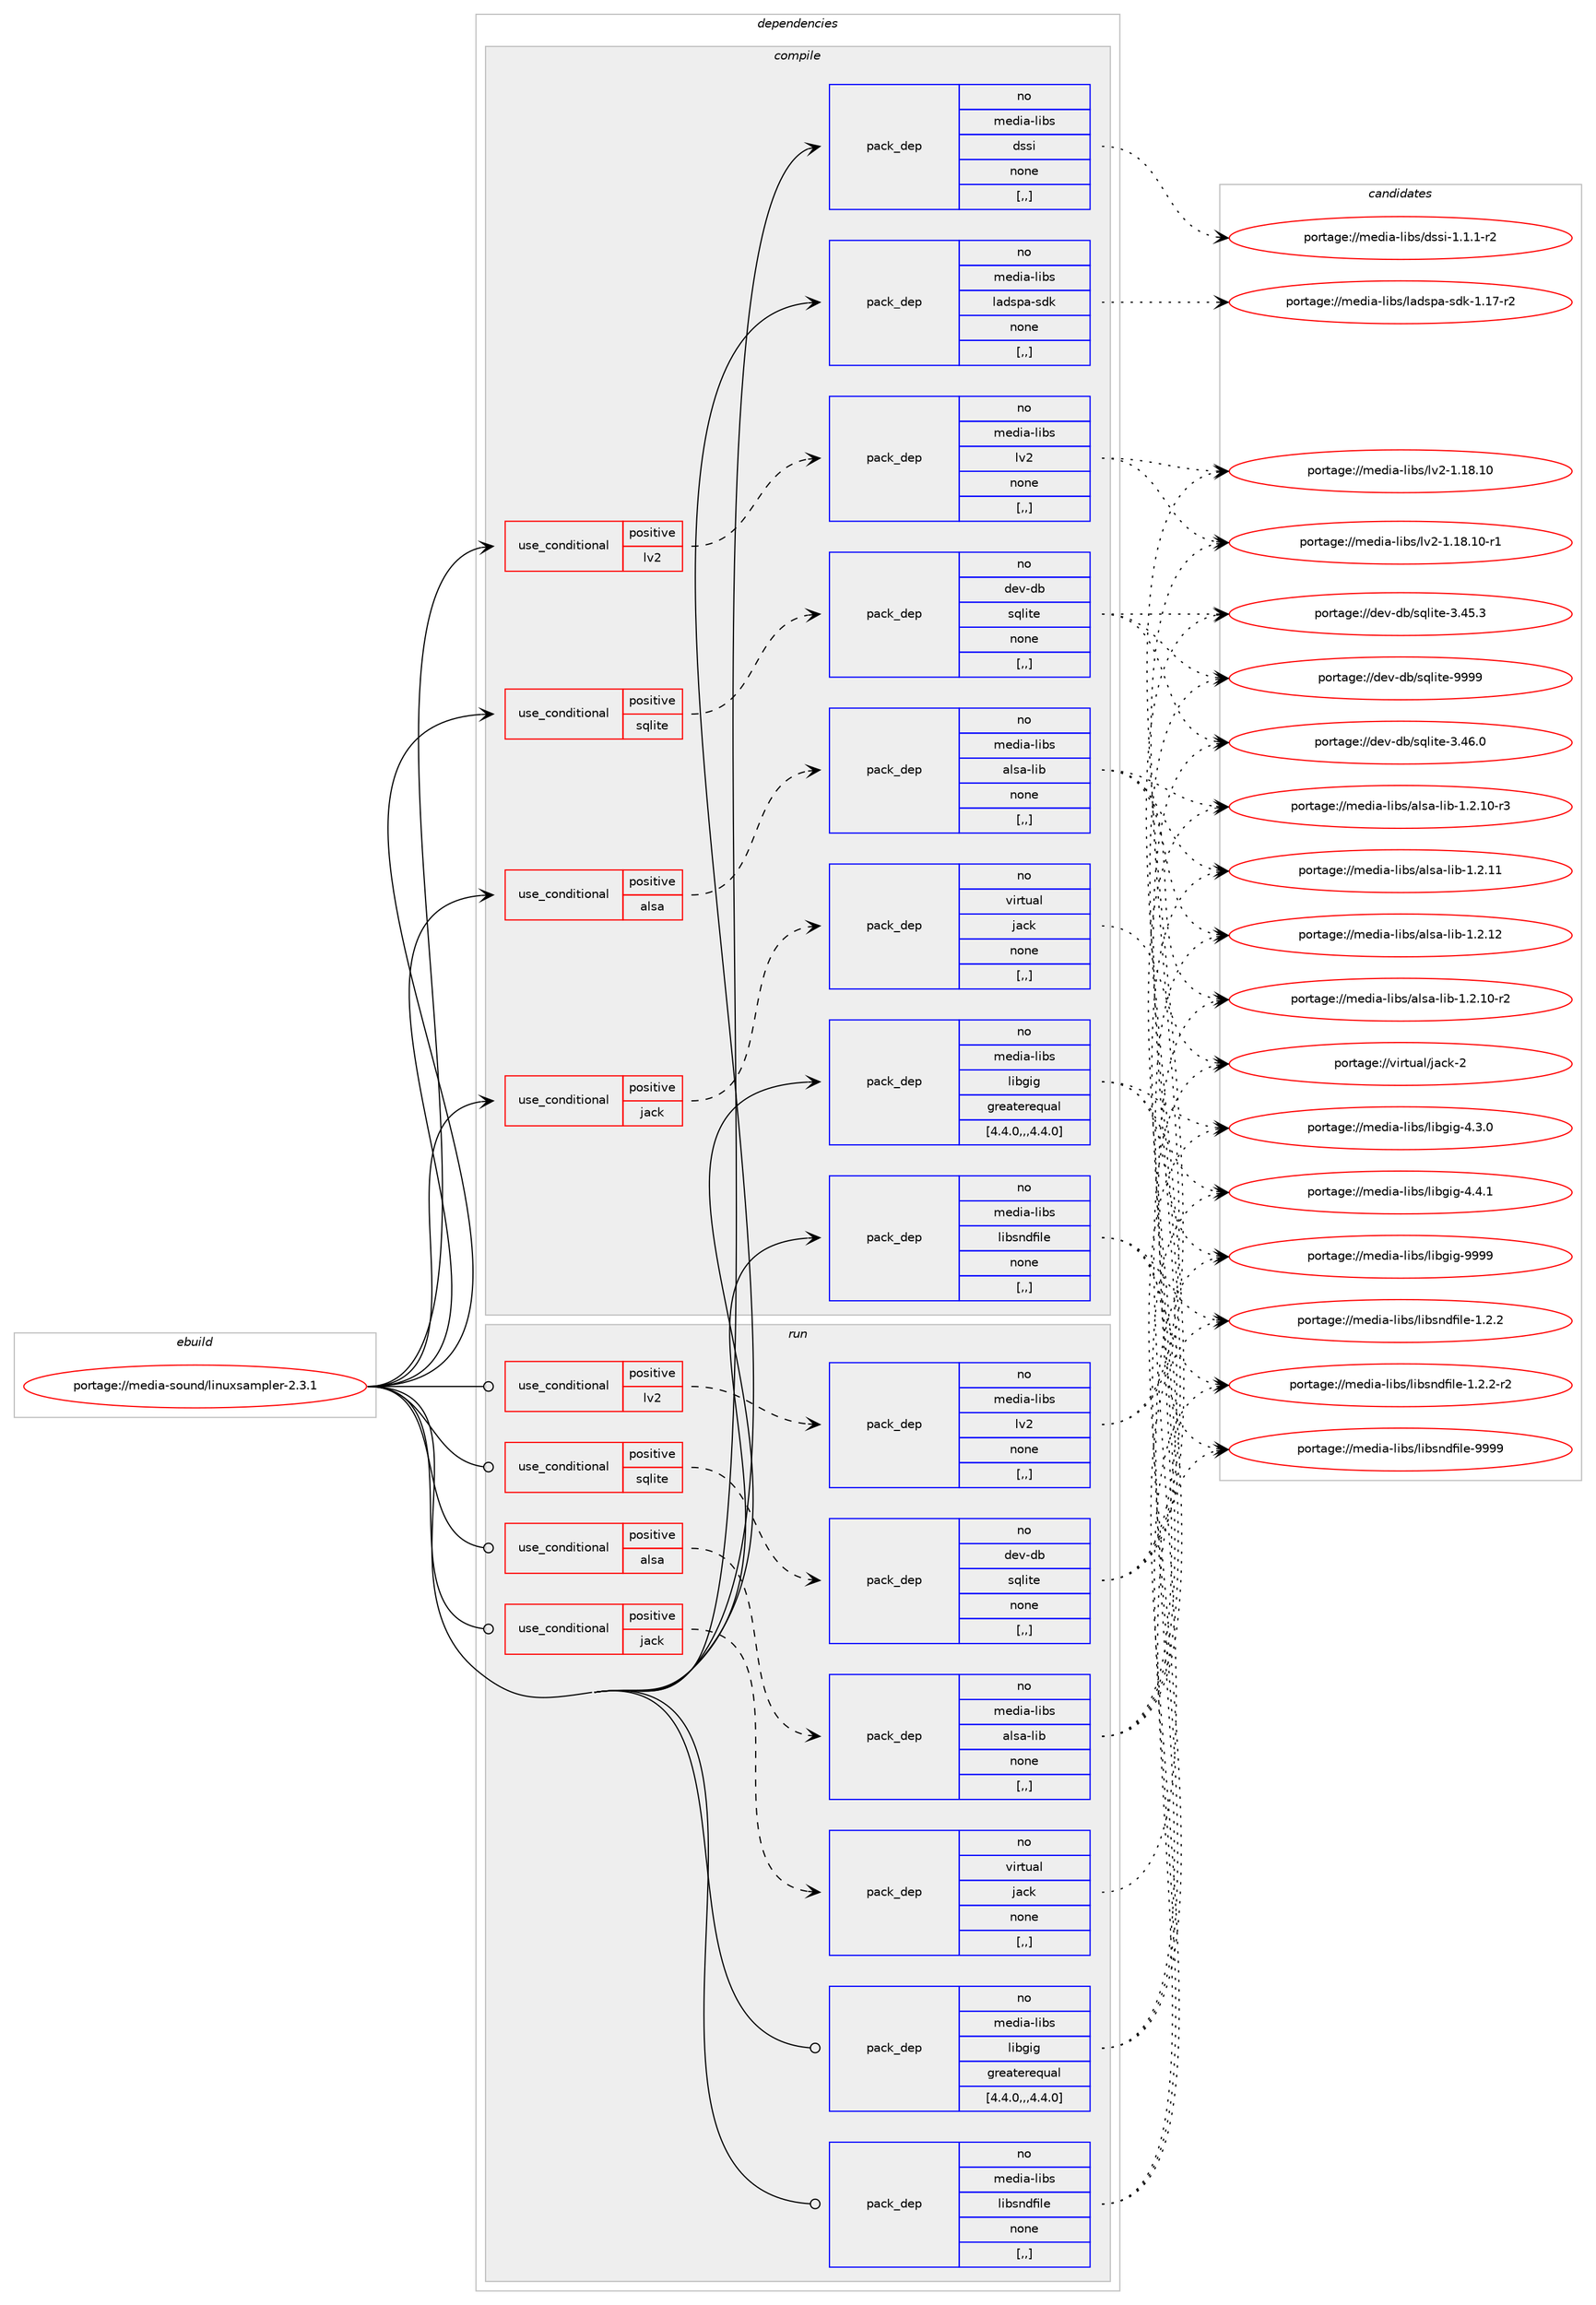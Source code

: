 digraph prolog {

# *************
# Graph options
# *************

newrank=true;
concentrate=true;
compound=true;
graph [rankdir=LR,fontname=Helvetica,fontsize=10,ranksep=1.5];#, ranksep=2.5, nodesep=0.2];
edge  [arrowhead=vee];
node  [fontname=Helvetica,fontsize=10];

# **********
# The ebuild
# **********

subgraph cluster_leftcol {
color=gray;
rank=same;
label=<<i>ebuild</i>>;
id [label="portage://media-sound/linuxsampler-2.3.1", color=red, width=4, href="../media-sound/linuxsampler-2.3.1.svg"];
}

# ****************
# The dependencies
# ****************

subgraph cluster_midcol {
color=gray;
label=<<i>dependencies</i>>;
subgraph cluster_compile {
fillcolor="#eeeeee";
style=filled;
label=<<i>compile</i>>;
subgraph cond78308 {
dependency309318 [label=<<TABLE BORDER="0" CELLBORDER="1" CELLSPACING="0" CELLPADDING="4"><TR><TD ROWSPAN="3" CELLPADDING="10">use_conditional</TD></TR><TR><TD>positive</TD></TR><TR><TD>alsa</TD></TR></TABLE>>, shape=none, color=red];
subgraph pack228611 {
dependency309319 [label=<<TABLE BORDER="0" CELLBORDER="1" CELLSPACING="0" CELLPADDING="4" WIDTH="220"><TR><TD ROWSPAN="6" CELLPADDING="30">pack_dep</TD></TR><TR><TD WIDTH="110">no</TD></TR><TR><TD>media-libs</TD></TR><TR><TD>alsa-lib</TD></TR><TR><TD>none</TD></TR><TR><TD>[,,]</TD></TR></TABLE>>, shape=none, color=blue];
}
dependency309318:e -> dependency309319:w [weight=20,style="dashed",arrowhead="vee"];
}
id:e -> dependency309318:w [weight=20,style="solid",arrowhead="vee"];
subgraph cond78309 {
dependency309320 [label=<<TABLE BORDER="0" CELLBORDER="1" CELLSPACING="0" CELLPADDING="4"><TR><TD ROWSPAN="3" CELLPADDING="10">use_conditional</TD></TR><TR><TD>positive</TD></TR><TR><TD>jack</TD></TR></TABLE>>, shape=none, color=red];
subgraph pack228612 {
dependency309321 [label=<<TABLE BORDER="0" CELLBORDER="1" CELLSPACING="0" CELLPADDING="4" WIDTH="220"><TR><TD ROWSPAN="6" CELLPADDING="30">pack_dep</TD></TR><TR><TD WIDTH="110">no</TD></TR><TR><TD>virtual</TD></TR><TR><TD>jack</TD></TR><TR><TD>none</TD></TR><TR><TD>[,,]</TD></TR></TABLE>>, shape=none, color=blue];
}
dependency309320:e -> dependency309321:w [weight=20,style="dashed",arrowhead="vee"];
}
id:e -> dependency309320:w [weight=20,style="solid",arrowhead="vee"];
subgraph cond78310 {
dependency309322 [label=<<TABLE BORDER="0" CELLBORDER="1" CELLSPACING="0" CELLPADDING="4"><TR><TD ROWSPAN="3" CELLPADDING="10">use_conditional</TD></TR><TR><TD>positive</TD></TR><TR><TD>lv2</TD></TR></TABLE>>, shape=none, color=red];
subgraph pack228613 {
dependency309323 [label=<<TABLE BORDER="0" CELLBORDER="1" CELLSPACING="0" CELLPADDING="4" WIDTH="220"><TR><TD ROWSPAN="6" CELLPADDING="30">pack_dep</TD></TR><TR><TD WIDTH="110">no</TD></TR><TR><TD>media-libs</TD></TR><TR><TD>lv2</TD></TR><TR><TD>none</TD></TR><TR><TD>[,,]</TD></TR></TABLE>>, shape=none, color=blue];
}
dependency309322:e -> dependency309323:w [weight=20,style="dashed",arrowhead="vee"];
}
id:e -> dependency309322:w [weight=20,style="solid",arrowhead="vee"];
subgraph cond78311 {
dependency309324 [label=<<TABLE BORDER="0" CELLBORDER="1" CELLSPACING="0" CELLPADDING="4"><TR><TD ROWSPAN="3" CELLPADDING="10">use_conditional</TD></TR><TR><TD>positive</TD></TR><TR><TD>sqlite</TD></TR></TABLE>>, shape=none, color=red];
subgraph pack228614 {
dependency309325 [label=<<TABLE BORDER="0" CELLBORDER="1" CELLSPACING="0" CELLPADDING="4" WIDTH="220"><TR><TD ROWSPAN="6" CELLPADDING="30">pack_dep</TD></TR><TR><TD WIDTH="110">no</TD></TR><TR><TD>dev-db</TD></TR><TR><TD>sqlite</TD></TR><TR><TD>none</TD></TR><TR><TD>[,,]</TD></TR></TABLE>>, shape=none, color=blue];
}
dependency309324:e -> dependency309325:w [weight=20,style="dashed",arrowhead="vee"];
}
id:e -> dependency309324:w [weight=20,style="solid",arrowhead="vee"];
subgraph pack228615 {
dependency309326 [label=<<TABLE BORDER="0" CELLBORDER="1" CELLSPACING="0" CELLPADDING="4" WIDTH="220"><TR><TD ROWSPAN="6" CELLPADDING="30">pack_dep</TD></TR><TR><TD WIDTH="110">no</TD></TR><TR><TD>media-libs</TD></TR><TR><TD>dssi</TD></TR><TR><TD>none</TD></TR><TR><TD>[,,]</TD></TR></TABLE>>, shape=none, color=blue];
}
id:e -> dependency309326:w [weight=20,style="solid",arrowhead="vee"];
subgraph pack228616 {
dependency309327 [label=<<TABLE BORDER="0" CELLBORDER="1" CELLSPACING="0" CELLPADDING="4" WIDTH="220"><TR><TD ROWSPAN="6" CELLPADDING="30">pack_dep</TD></TR><TR><TD WIDTH="110">no</TD></TR><TR><TD>media-libs</TD></TR><TR><TD>ladspa-sdk</TD></TR><TR><TD>none</TD></TR><TR><TD>[,,]</TD></TR></TABLE>>, shape=none, color=blue];
}
id:e -> dependency309327:w [weight=20,style="solid",arrowhead="vee"];
subgraph pack228617 {
dependency309328 [label=<<TABLE BORDER="0" CELLBORDER="1" CELLSPACING="0" CELLPADDING="4" WIDTH="220"><TR><TD ROWSPAN="6" CELLPADDING="30">pack_dep</TD></TR><TR><TD WIDTH="110">no</TD></TR><TR><TD>media-libs</TD></TR><TR><TD>libgig</TD></TR><TR><TD>greaterequal</TD></TR><TR><TD>[4.4.0,,,4.4.0]</TD></TR></TABLE>>, shape=none, color=blue];
}
id:e -> dependency309328:w [weight=20,style="solid",arrowhead="vee"];
subgraph pack228618 {
dependency309329 [label=<<TABLE BORDER="0" CELLBORDER="1" CELLSPACING="0" CELLPADDING="4" WIDTH="220"><TR><TD ROWSPAN="6" CELLPADDING="30">pack_dep</TD></TR><TR><TD WIDTH="110">no</TD></TR><TR><TD>media-libs</TD></TR><TR><TD>libsndfile</TD></TR><TR><TD>none</TD></TR><TR><TD>[,,]</TD></TR></TABLE>>, shape=none, color=blue];
}
id:e -> dependency309329:w [weight=20,style="solid",arrowhead="vee"];
}
subgraph cluster_compileandrun {
fillcolor="#eeeeee";
style=filled;
label=<<i>compile and run</i>>;
}
subgraph cluster_run {
fillcolor="#eeeeee";
style=filled;
label=<<i>run</i>>;
subgraph cond78312 {
dependency309330 [label=<<TABLE BORDER="0" CELLBORDER="1" CELLSPACING="0" CELLPADDING="4"><TR><TD ROWSPAN="3" CELLPADDING="10">use_conditional</TD></TR><TR><TD>positive</TD></TR><TR><TD>alsa</TD></TR></TABLE>>, shape=none, color=red];
subgraph pack228619 {
dependency309331 [label=<<TABLE BORDER="0" CELLBORDER="1" CELLSPACING="0" CELLPADDING="4" WIDTH="220"><TR><TD ROWSPAN="6" CELLPADDING="30">pack_dep</TD></TR><TR><TD WIDTH="110">no</TD></TR><TR><TD>media-libs</TD></TR><TR><TD>alsa-lib</TD></TR><TR><TD>none</TD></TR><TR><TD>[,,]</TD></TR></TABLE>>, shape=none, color=blue];
}
dependency309330:e -> dependency309331:w [weight=20,style="dashed",arrowhead="vee"];
}
id:e -> dependency309330:w [weight=20,style="solid",arrowhead="odot"];
subgraph cond78313 {
dependency309332 [label=<<TABLE BORDER="0" CELLBORDER="1" CELLSPACING="0" CELLPADDING="4"><TR><TD ROWSPAN="3" CELLPADDING="10">use_conditional</TD></TR><TR><TD>positive</TD></TR><TR><TD>jack</TD></TR></TABLE>>, shape=none, color=red];
subgraph pack228620 {
dependency309333 [label=<<TABLE BORDER="0" CELLBORDER="1" CELLSPACING="0" CELLPADDING="4" WIDTH="220"><TR><TD ROWSPAN="6" CELLPADDING="30">pack_dep</TD></TR><TR><TD WIDTH="110">no</TD></TR><TR><TD>virtual</TD></TR><TR><TD>jack</TD></TR><TR><TD>none</TD></TR><TR><TD>[,,]</TD></TR></TABLE>>, shape=none, color=blue];
}
dependency309332:e -> dependency309333:w [weight=20,style="dashed",arrowhead="vee"];
}
id:e -> dependency309332:w [weight=20,style="solid",arrowhead="odot"];
subgraph cond78314 {
dependency309334 [label=<<TABLE BORDER="0" CELLBORDER="1" CELLSPACING="0" CELLPADDING="4"><TR><TD ROWSPAN="3" CELLPADDING="10">use_conditional</TD></TR><TR><TD>positive</TD></TR><TR><TD>lv2</TD></TR></TABLE>>, shape=none, color=red];
subgraph pack228621 {
dependency309335 [label=<<TABLE BORDER="0" CELLBORDER="1" CELLSPACING="0" CELLPADDING="4" WIDTH="220"><TR><TD ROWSPAN="6" CELLPADDING="30">pack_dep</TD></TR><TR><TD WIDTH="110">no</TD></TR><TR><TD>media-libs</TD></TR><TR><TD>lv2</TD></TR><TR><TD>none</TD></TR><TR><TD>[,,]</TD></TR></TABLE>>, shape=none, color=blue];
}
dependency309334:e -> dependency309335:w [weight=20,style="dashed",arrowhead="vee"];
}
id:e -> dependency309334:w [weight=20,style="solid",arrowhead="odot"];
subgraph cond78315 {
dependency309336 [label=<<TABLE BORDER="0" CELLBORDER="1" CELLSPACING="0" CELLPADDING="4"><TR><TD ROWSPAN="3" CELLPADDING="10">use_conditional</TD></TR><TR><TD>positive</TD></TR><TR><TD>sqlite</TD></TR></TABLE>>, shape=none, color=red];
subgraph pack228622 {
dependency309337 [label=<<TABLE BORDER="0" CELLBORDER="1" CELLSPACING="0" CELLPADDING="4" WIDTH="220"><TR><TD ROWSPAN="6" CELLPADDING="30">pack_dep</TD></TR><TR><TD WIDTH="110">no</TD></TR><TR><TD>dev-db</TD></TR><TR><TD>sqlite</TD></TR><TR><TD>none</TD></TR><TR><TD>[,,]</TD></TR></TABLE>>, shape=none, color=blue];
}
dependency309336:e -> dependency309337:w [weight=20,style="dashed",arrowhead="vee"];
}
id:e -> dependency309336:w [weight=20,style="solid",arrowhead="odot"];
subgraph pack228623 {
dependency309338 [label=<<TABLE BORDER="0" CELLBORDER="1" CELLSPACING="0" CELLPADDING="4" WIDTH="220"><TR><TD ROWSPAN="6" CELLPADDING="30">pack_dep</TD></TR><TR><TD WIDTH="110">no</TD></TR><TR><TD>media-libs</TD></TR><TR><TD>libgig</TD></TR><TR><TD>greaterequal</TD></TR><TR><TD>[4.4.0,,,4.4.0]</TD></TR></TABLE>>, shape=none, color=blue];
}
id:e -> dependency309338:w [weight=20,style="solid",arrowhead="odot"];
subgraph pack228624 {
dependency309339 [label=<<TABLE BORDER="0" CELLBORDER="1" CELLSPACING="0" CELLPADDING="4" WIDTH="220"><TR><TD ROWSPAN="6" CELLPADDING="30">pack_dep</TD></TR><TR><TD WIDTH="110">no</TD></TR><TR><TD>media-libs</TD></TR><TR><TD>libsndfile</TD></TR><TR><TD>none</TD></TR><TR><TD>[,,]</TD></TR></TABLE>>, shape=none, color=blue];
}
id:e -> dependency309339:w [weight=20,style="solid",arrowhead="odot"];
}
}

# **************
# The candidates
# **************

subgraph cluster_choices {
rank=same;
color=gray;
label=<<i>candidates</i>>;

subgraph choice228611 {
color=black;
nodesep=1;
choice1091011001059745108105981154797108115974510810598454946504649484511450 [label="portage://media-libs/alsa-lib-1.2.10-r2", color=red, width=4,href="../media-libs/alsa-lib-1.2.10-r2.svg"];
choice1091011001059745108105981154797108115974510810598454946504649484511451 [label="portage://media-libs/alsa-lib-1.2.10-r3", color=red, width=4,href="../media-libs/alsa-lib-1.2.10-r3.svg"];
choice109101100105974510810598115479710811597451081059845494650464949 [label="portage://media-libs/alsa-lib-1.2.11", color=red, width=4,href="../media-libs/alsa-lib-1.2.11.svg"];
choice109101100105974510810598115479710811597451081059845494650464950 [label="portage://media-libs/alsa-lib-1.2.12", color=red, width=4,href="../media-libs/alsa-lib-1.2.12.svg"];
dependency309319:e -> choice1091011001059745108105981154797108115974510810598454946504649484511450:w [style=dotted,weight="100"];
dependency309319:e -> choice1091011001059745108105981154797108115974510810598454946504649484511451:w [style=dotted,weight="100"];
dependency309319:e -> choice109101100105974510810598115479710811597451081059845494650464949:w [style=dotted,weight="100"];
dependency309319:e -> choice109101100105974510810598115479710811597451081059845494650464950:w [style=dotted,weight="100"];
}
subgraph choice228612 {
color=black;
nodesep=1;
choice118105114116117971084710697991074550 [label="portage://virtual/jack-2", color=red, width=4,href="../virtual/jack-2.svg"];
dependency309321:e -> choice118105114116117971084710697991074550:w [style=dotted,weight="100"];
}
subgraph choice228613 {
color=black;
nodesep=1;
choice10910110010597451081059811547108118504549464956464948 [label="portage://media-libs/lv2-1.18.10", color=red, width=4,href="../media-libs/lv2-1.18.10.svg"];
choice109101100105974510810598115471081185045494649564649484511449 [label="portage://media-libs/lv2-1.18.10-r1", color=red, width=4,href="../media-libs/lv2-1.18.10-r1.svg"];
dependency309323:e -> choice10910110010597451081059811547108118504549464956464948:w [style=dotted,weight="100"];
dependency309323:e -> choice109101100105974510810598115471081185045494649564649484511449:w [style=dotted,weight="100"];
}
subgraph choice228614 {
color=black;
nodesep=1;
choice10010111845100984711511310810511610145514652534651 [label="portage://dev-db/sqlite-3.45.3", color=red, width=4,href="../dev-db/sqlite-3.45.3.svg"];
choice10010111845100984711511310810511610145514652544648 [label="portage://dev-db/sqlite-3.46.0", color=red, width=4,href="../dev-db/sqlite-3.46.0.svg"];
choice1001011184510098471151131081051161014557575757 [label="portage://dev-db/sqlite-9999", color=red, width=4,href="../dev-db/sqlite-9999.svg"];
dependency309325:e -> choice10010111845100984711511310810511610145514652534651:w [style=dotted,weight="100"];
dependency309325:e -> choice10010111845100984711511310810511610145514652544648:w [style=dotted,weight="100"];
dependency309325:e -> choice1001011184510098471151131081051161014557575757:w [style=dotted,weight="100"];
}
subgraph choice228615 {
color=black;
nodesep=1;
choice109101100105974510810598115471001151151054549464946494511450 [label="portage://media-libs/dssi-1.1.1-r2", color=red, width=4,href="../media-libs/dssi-1.1.1-r2.svg"];
dependency309326:e -> choice109101100105974510810598115471001151151054549464946494511450:w [style=dotted,weight="100"];
}
subgraph choice228616 {
color=black;
nodesep=1;
choice1091011001059745108105981154710897100115112974511510010745494649554511450 [label="portage://media-libs/ladspa-sdk-1.17-r2", color=red, width=4,href="../media-libs/ladspa-sdk-1.17-r2.svg"];
dependency309327:e -> choice1091011001059745108105981154710897100115112974511510010745494649554511450:w [style=dotted,weight="100"];
}
subgraph choice228617 {
color=black;
nodesep=1;
choice1091011001059745108105981154710810598103105103455246514648 [label="portage://media-libs/libgig-4.3.0", color=red, width=4,href="../media-libs/libgig-4.3.0.svg"];
choice1091011001059745108105981154710810598103105103455246524649 [label="portage://media-libs/libgig-4.4.1", color=red, width=4,href="../media-libs/libgig-4.4.1.svg"];
choice10910110010597451081059811547108105981031051034557575757 [label="portage://media-libs/libgig-9999", color=red, width=4,href="../media-libs/libgig-9999.svg"];
dependency309328:e -> choice1091011001059745108105981154710810598103105103455246514648:w [style=dotted,weight="100"];
dependency309328:e -> choice1091011001059745108105981154710810598103105103455246524649:w [style=dotted,weight="100"];
dependency309328:e -> choice10910110010597451081059811547108105981031051034557575757:w [style=dotted,weight="100"];
}
subgraph choice228618 {
color=black;
nodesep=1;
choice1091011001059745108105981154710810598115110100102105108101454946504650 [label="portage://media-libs/libsndfile-1.2.2", color=red, width=4,href="../media-libs/libsndfile-1.2.2.svg"];
choice10910110010597451081059811547108105981151101001021051081014549465046504511450 [label="portage://media-libs/libsndfile-1.2.2-r2", color=red, width=4,href="../media-libs/libsndfile-1.2.2-r2.svg"];
choice10910110010597451081059811547108105981151101001021051081014557575757 [label="portage://media-libs/libsndfile-9999", color=red, width=4,href="../media-libs/libsndfile-9999.svg"];
dependency309329:e -> choice1091011001059745108105981154710810598115110100102105108101454946504650:w [style=dotted,weight="100"];
dependency309329:e -> choice10910110010597451081059811547108105981151101001021051081014549465046504511450:w [style=dotted,weight="100"];
dependency309329:e -> choice10910110010597451081059811547108105981151101001021051081014557575757:w [style=dotted,weight="100"];
}
subgraph choice228619 {
color=black;
nodesep=1;
choice1091011001059745108105981154797108115974510810598454946504649484511450 [label="portage://media-libs/alsa-lib-1.2.10-r2", color=red, width=4,href="../media-libs/alsa-lib-1.2.10-r2.svg"];
choice1091011001059745108105981154797108115974510810598454946504649484511451 [label="portage://media-libs/alsa-lib-1.2.10-r3", color=red, width=4,href="../media-libs/alsa-lib-1.2.10-r3.svg"];
choice109101100105974510810598115479710811597451081059845494650464949 [label="portage://media-libs/alsa-lib-1.2.11", color=red, width=4,href="../media-libs/alsa-lib-1.2.11.svg"];
choice109101100105974510810598115479710811597451081059845494650464950 [label="portage://media-libs/alsa-lib-1.2.12", color=red, width=4,href="../media-libs/alsa-lib-1.2.12.svg"];
dependency309331:e -> choice1091011001059745108105981154797108115974510810598454946504649484511450:w [style=dotted,weight="100"];
dependency309331:e -> choice1091011001059745108105981154797108115974510810598454946504649484511451:w [style=dotted,weight="100"];
dependency309331:e -> choice109101100105974510810598115479710811597451081059845494650464949:w [style=dotted,weight="100"];
dependency309331:e -> choice109101100105974510810598115479710811597451081059845494650464950:w [style=dotted,weight="100"];
}
subgraph choice228620 {
color=black;
nodesep=1;
choice118105114116117971084710697991074550 [label="portage://virtual/jack-2", color=red, width=4,href="../virtual/jack-2.svg"];
dependency309333:e -> choice118105114116117971084710697991074550:w [style=dotted,weight="100"];
}
subgraph choice228621 {
color=black;
nodesep=1;
choice10910110010597451081059811547108118504549464956464948 [label="portage://media-libs/lv2-1.18.10", color=red, width=4,href="../media-libs/lv2-1.18.10.svg"];
choice109101100105974510810598115471081185045494649564649484511449 [label="portage://media-libs/lv2-1.18.10-r1", color=red, width=4,href="../media-libs/lv2-1.18.10-r1.svg"];
dependency309335:e -> choice10910110010597451081059811547108118504549464956464948:w [style=dotted,weight="100"];
dependency309335:e -> choice109101100105974510810598115471081185045494649564649484511449:w [style=dotted,weight="100"];
}
subgraph choice228622 {
color=black;
nodesep=1;
choice10010111845100984711511310810511610145514652534651 [label="portage://dev-db/sqlite-3.45.3", color=red, width=4,href="../dev-db/sqlite-3.45.3.svg"];
choice10010111845100984711511310810511610145514652544648 [label="portage://dev-db/sqlite-3.46.0", color=red, width=4,href="../dev-db/sqlite-3.46.0.svg"];
choice1001011184510098471151131081051161014557575757 [label="portage://dev-db/sqlite-9999", color=red, width=4,href="../dev-db/sqlite-9999.svg"];
dependency309337:e -> choice10010111845100984711511310810511610145514652534651:w [style=dotted,weight="100"];
dependency309337:e -> choice10010111845100984711511310810511610145514652544648:w [style=dotted,weight="100"];
dependency309337:e -> choice1001011184510098471151131081051161014557575757:w [style=dotted,weight="100"];
}
subgraph choice228623 {
color=black;
nodesep=1;
choice1091011001059745108105981154710810598103105103455246514648 [label="portage://media-libs/libgig-4.3.0", color=red, width=4,href="../media-libs/libgig-4.3.0.svg"];
choice1091011001059745108105981154710810598103105103455246524649 [label="portage://media-libs/libgig-4.4.1", color=red, width=4,href="../media-libs/libgig-4.4.1.svg"];
choice10910110010597451081059811547108105981031051034557575757 [label="portage://media-libs/libgig-9999", color=red, width=4,href="../media-libs/libgig-9999.svg"];
dependency309338:e -> choice1091011001059745108105981154710810598103105103455246514648:w [style=dotted,weight="100"];
dependency309338:e -> choice1091011001059745108105981154710810598103105103455246524649:w [style=dotted,weight="100"];
dependency309338:e -> choice10910110010597451081059811547108105981031051034557575757:w [style=dotted,weight="100"];
}
subgraph choice228624 {
color=black;
nodesep=1;
choice1091011001059745108105981154710810598115110100102105108101454946504650 [label="portage://media-libs/libsndfile-1.2.2", color=red, width=4,href="../media-libs/libsndfile-1.2.2.svg"];
choice10910110010597451081059811547108105981151101001021051081014549465046504511450 [label="portage://media-libs/libsndfile-1.2.2-r2", color=red, width=4,href="../media-libs/libsndfile-1.2.2-r2.svg"];
choice10910110010597451081059811547108105981151101001021051081014557575757 [label="portage://media-libs/libsndfile-9999", color=red, width=4,href="../media-libs/libsndfile-9999.svg"];
dependency309339:e -> choice1091011001059745108105981154710810598115110100102105108101454946504650:w [style=dotted,weight="100"];
dependency309339:e -> choice10910110010597451081059811547108105981151101001021051081014549465046504511450:w [style=dotted,weight="100"];
dependency309339:e -> choice10910110010597451081059811547108105981151101001021051081014557575757:w [style=dotted,weight="100"];
}
}

}
